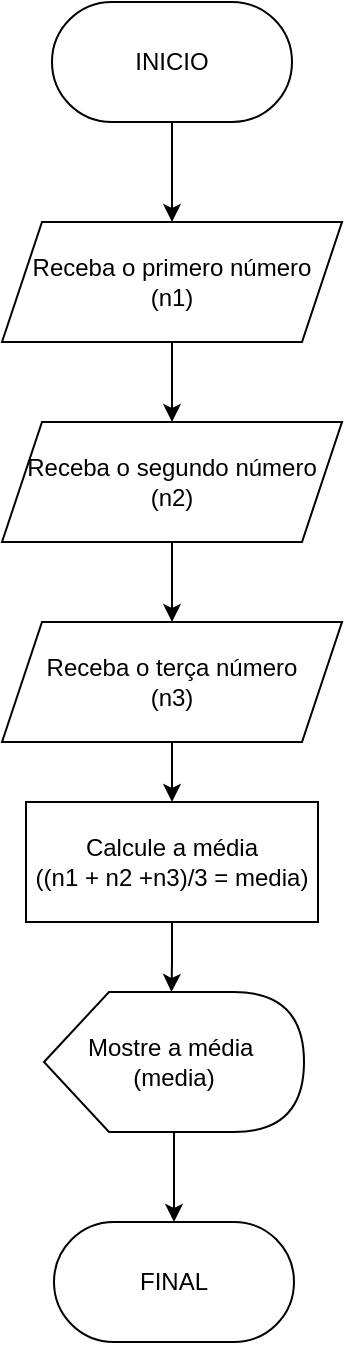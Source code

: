 <mxfile version="26.0.14">
  <diagram name="Página-1" id="mMVlLr_qjnrjmnCqXonY">
    <mxGraphModel grid="1" page="1" gridSize="10" guides="1" tooltips="1" connect="1" arrows="1" fold="1" pageScale="1" pageWidth="827" pageHeight="1169" math="0" shadow="0">
      <root>
        <mxCell id="0" />
        <mxCell id="1" parent="0" />
        <mxCell id="pE7B3yx1g88c6PC-OE0C-7" style="edgeStyle=orthogonalEdgeStyle;rounded=0;orthogonalLoop=1;jettySize=auto;html=1;" edge="1" parent="1" source="pE7B3yx1g88c6PC-OE0C-1" target="pE7B3yx1g88c6PC-OE0C-3">
          <mxGeometry relative="1" as="geometry" />
        </mxCell>
        <mxCell id="pE7B3yx1g88c6PC-OE0C-1" value="INICIO" style="rounded=1;whiteSpace=wrap;html=1;arcSize=50;" vertex="1" parent="1">
          <mxGeometry x="354" y="20" width="120" height="60" as="geometry" />
        </mxCell>
        <mxCell id="pE7B3yx1g88c6PC-OE0C-2" value="FINAL" style="rounded=1;whiteSpace=wrap;html=1;arcSize=50;" vertex="1" parent="1">
          <mxGeometry x="355" y="630" width="120" height="60" as="geometry" />
        </mxCell>
        <mxCell id="pE7B3yx1g88c6PC-OE0C-8" style="edgeStyle=orthogonalEdgeStyle;rounded=0;orthogonalLoop=1;jettySize=auto;html=1;entryX=0.5;entryY=0;entryDx=0;entryDy=0;" edge="1" parent="1" source="pE7B3yx1g88c6PC-OE0C-3" target="pE7B3yx1g88c6PC-OE0C-5">
          <mxGeometry relative="1" as="geometry" />
        </mxCell>
        <mxCell id="pE7B3yx1g88c6PC-OE0C-3" value="Receba o primero número&lt;div&gt;(n1)&lt;/div&gt;" style="shape=parallelogram;perimeter=parallelogramPerimeter;whiteSpace=wrap;html=1;fixedSize=1;" vertex="1" parent="1">
          <mxGeometry x="329" y="130" width="170" height="60" as="geometry" />
        </mxCell>
        <mxCell id="pE7B3yx1g88c6PC-OE0C-9" style="edgeStyle=orthogonalEdgeStyle;rounded=0;orthogonalLoop=1;jettySize=auto;html=1;" edge="1" parent="1" source="pE7B3yx1g88c6PC-OE0C-5" target="pE7B3yx1g88c6PC-OE0C-6">
          <mxGeometry relative="1" as="geometry" />
        </mxCell>
        <mxCell id="pE7B3yx1g88c6PC-OE0C-5" value="Receba o segundo número&lt;div&gt;(n2)&lt;/div&gt;" style="shape=parallelogram;perimeter=parallelogramPerimeter;whiteSpace=wrap;html=1;fixedSize=1;" vertex="1" parent="1">
          <mxGeometry x="329" y="230" width="170" height="60" as="geometry" />
        </mxCell>
        <mxCell id="pE7B3yx1g88c6PC-OE0C-11" style="edgeStyle=orthogonalEdgeStyle;rounded=0;orthogonalLoop=1;jettySize=auto;html=1;entryX=0.5;entryY=0;entryDx=0;entryDy=0;" edge="1" parent="1" source="pE7B3yx1g88c6PC-OE0C-6" target="pE7B3yx1g88c6PC-OE0C-10">
          <mxGeometry relative="1" as="geometry" />
        </mxCell>
        <mxCell id="pE7B3yx1g88c6PC-OE0C-6" value="Receba o terça número&lt;div&gt;(n3)&lt;/div&gt;" style="shape=parallelogram;perimeter=parallelogramPerimeter;whiteSpace=wrap;html=1;fixedSize=1;" vertex="1" parent="1">
          <mxGeometry x="329" y="330" width="170" height="60" as="geometry" />
        </mxCell>
        <mxCell id="pE7B3yx1g88c6PC-OE0C-10" value="Calcule a média&lt;div&gt;((n1 + n2 +n3)/3 = media)&lt;/div&gt;" style="rounded=0;whiteSpace=wrap;html=1;" vertex="1" parent="1">
          <mxGeometry x="341" y="420" width="146" height="60" as="geometry" />
        </mxCell>
        <mxCell id="pE7B3yx1g88c6PC-OE0C-14" style="edgeStyle=orthogonalEdgeStyle;rounded=0;orthogonalLoop=1;jettySize=auto;html=1;" edge="1" parent="1" source="pE7B3yx1g88c6PC-OE0C-12" target="pE7B3yx1g88c6PC-OE0C-2">
          <mxGeometry relative="1" as="geometry" />
        </mxCell>
        <mxCell id="pE7B3yx1g88c6PC-OE0C-12" value="Mostre a média&amp;nbsp;&lt;div&gt;(media)&lt;/div&gt;" style="shape=display;whiteSpace=wrap;html=1;" vertex="1" parent="1">
          <mxGeometry x="350" y="515" width="130" height="70" as="geometry" />
        </mxCell>
        <mxCell id="pE7B3yx1g88c6PC-OE0C-13" style="edgeStyle=orthogonalEdgeStyle;rounded=0;orthogonalLoop=1;jettySize=auto;html=1;entryX=0;entryY=0;entryDx=63.75;entryDy=0;entryPerimeter=0;" edge="1" parent="1" source="pE7B3yx1g88c6PC-OE0C-10" target="pE7B3yx1g88c6PC-OE0C-12">
          <mxGeometry relative="1" as="geometry" />
        </mxCell>
      </root>
    </mxGraphModel>
  </diagram>
</mxfile>
